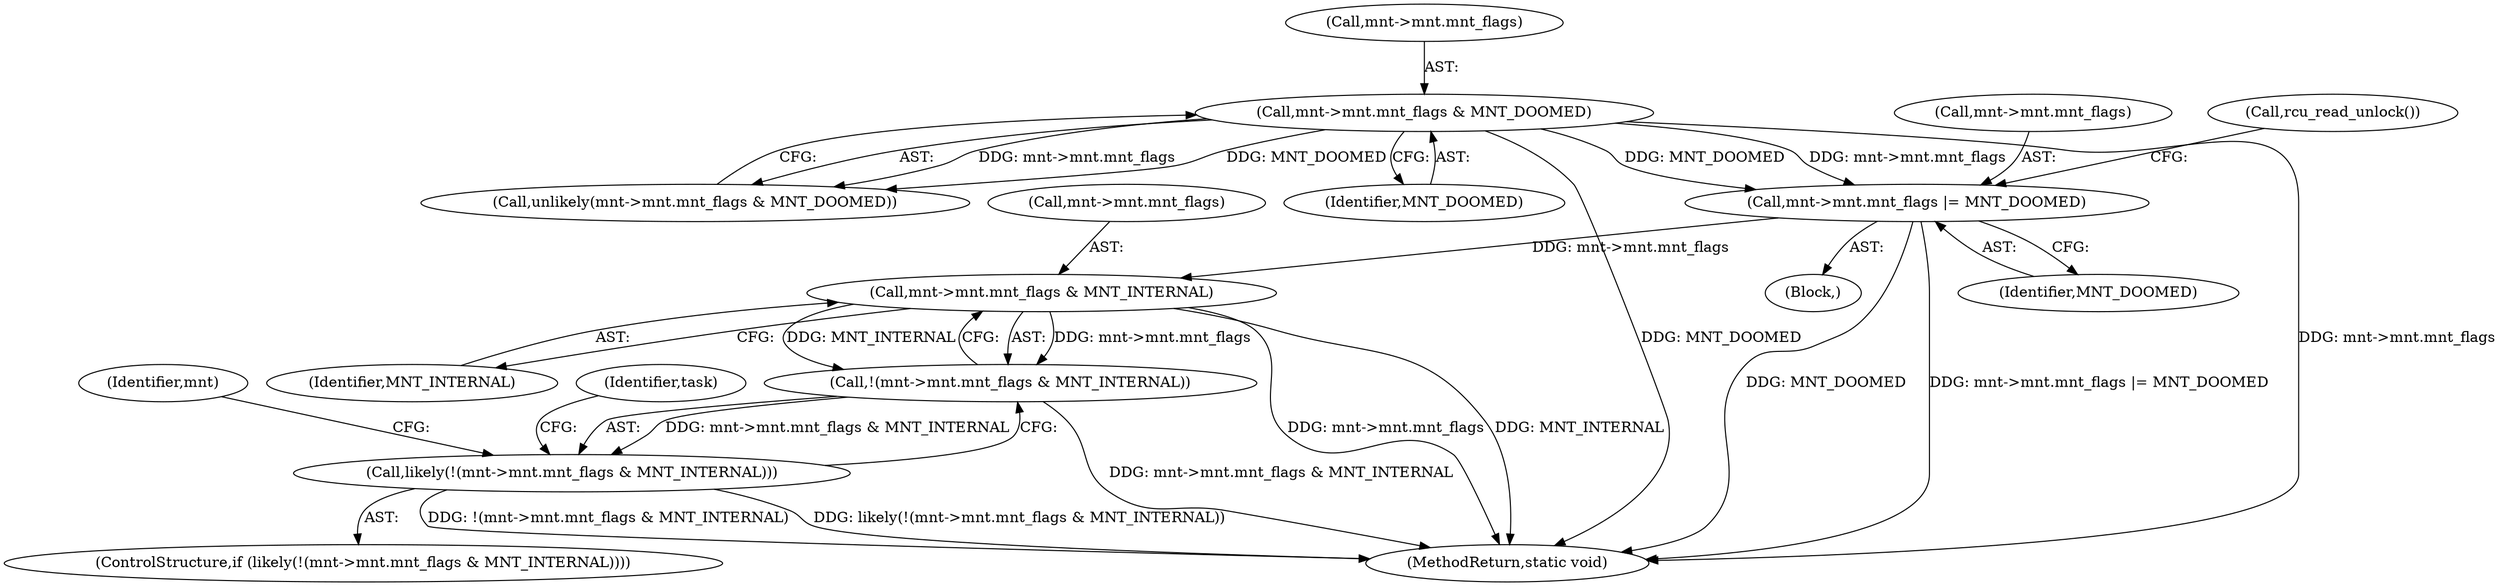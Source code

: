digraph "0_linux_ce07d891a0891d3c0d0c2d73d577490486b809e1_0@pointer" {
"1000138" [label="(Call,mnt->mnt.mnt_flags |= MNT_DOOMED)"];
"1000127" [label="(Call,mnt->mnt.mnt_flags & MNT_DOOMED)"];
"1000169" [label="(Call,mnt->mnt.mnt_flags & MNT_INTERNAL)"];
"1000168" [label="(Call,!(mnt->mnt.mnt_flags & MNT_INTERNAL))"];
"1000167" [label="(Call,likely(!(mnt->mnt.mnt_flags & MNT_INTERNAL)))"];
"1000133" [label="(Identifier,MNT_DOOMED)"];
"1000145" [label="(Call,rcu_read_unlock())"];
"1000220" [label="(Identifier,mnt)"];
"1000139" [label="(Call,mnt->mnt.mnt_flags)"];
"1000168" [label="(Call,!(mnt->mnt.mnt_flags & MNT_INTERNAL))"];
"1000103" [label="(Block,)"];
"1000169" [label="(Call,mnt->mnt.mnt_flags & MNT_INTERNAL)"];
"1000166" [label="(ControlStructure,if (likely(!(mnt->mnt.mnt_flags & MNT_INTERNAL))))"];
"1000221" [label="(MethodReturn,static void)"];
"1000126" [label="(Call,unlikely(mnt->mnt.mnt_flags & MNT_DOOMED))"];
"1000138" [label="(Call,mnt->mnt.mnt_flags |= MNT_DOOMED)"];
"1000179" [label="(Identifier,task)"];
"1000175" [label="(Identifier,MNT_INTERNAL)"];
"1000167" [label="(Call,likely(!(mnt->mnt.mnt_flags & MNT_INTERNAL)))"];
"1000127" [label="(Call,mnt->mnt.mnt_flags & MNT_DOOMED)"];
"1000144" [label="(Identifier,MNT_DOOMED)"];
"1000170" [label="(Call,mnt->mnt.mnt_flags)"];
"1000128" [label="(Call,mnt->mnt.mnt_flags)"];
"1000138" -> "1000103"  [label="AST: "];
"1000138" -> "1000144"  [label="CFG: "];
"1000139" -> "1000138"  [label="AST: "];
"1000144" -> "1000138"  [label="AST: "];
"1000145" -> "1000138"  [label="CFG: "];
"1000138" -> "1000221"  [label="DDG: MNT_DOOMED"];
"1000138" -> "1000221"  [label="DDG: mnt->mnt.mnt_flags |= MNT_DOOMED"];
"1000127" -> "1000138"  [label="DDG: mnt->mnt.mnt_flags"];
"1000127" -> "1000138"  [label="DDG: MNT_DOOMED"];
"1000138" -> "1000169"  [label="DDG: mnt->mnt.mnt_flags"];
"1000127" -> "1000126"  [label="AST: "];
"1000127" -> "1000133"  [label="CFG: "];
"1000128" -> "1000127"  [label="AST: "];
"1000133" -> "1000127"  [label="AST: "];
"1000126" -> "1000127"  [label="CFG: "];
"1000127" -> "1000221"  [label="DDG: MNT_DOOMED"];
"1000127" -> "1000221"  [label="DDG: mnt->mnt.mnt_flags"];
"1000127" -> "1000126"  [label="DDG: mnt->mnt.mnt_flags"];
"1000127" -> "1000126"  [label="DDG: MNT_DOOMED"];
"1000169" -> "1000168"  [label="AST: "];
"1000169" -> "1000175"  [label="CFG: "];
"1000170" -> "1000169"  [label="AST: "];
"1000175" -> "1000169"  [label="AST: "];
"1000168" -> "1000169"  [label="CFG: "];
"1000169" -> "1000221"  [label="DDG: mnt->mnt.mnt_flags"];
"1000169" -> "1000221"  [label="DDG: MNT_INTERNAL"];
"1000169" -> "1000168"  [label="DDG: mnt->mnt.mnt_flags"];
"1000169" -> "1000168"  [label="DDG: MNT_INTERNAL"];
"1000168" -> "1000167"  [label="AST: "];
"1000167" -> "1000168"  [label="CFG: "];
"1000168" -> "1000221"  [label="DDG: mnt->mnt.mnt_flags & MNT_INTERNAL"];
"1000168" -> "1000167"  [label="DDG: mnt->mnt.mnt_flags & MNT_INTERNAL"];
"1000167" -> "1000166"  [label="AST: "];
"1000179" -> "1000167"  [label="CFG: "];
"1000220" -> "1000167"  [label="CFG: "];
"1000167" -> "1000221"  [label="DDG: !(mnt->mnt.mnt_flags & MNT_INTERNAL)"];
"1000167" -> "1000221"  [label="DDG: likely(!(mnt->mnt.mnt_flags & MNT_INTERNAL))"];
}
